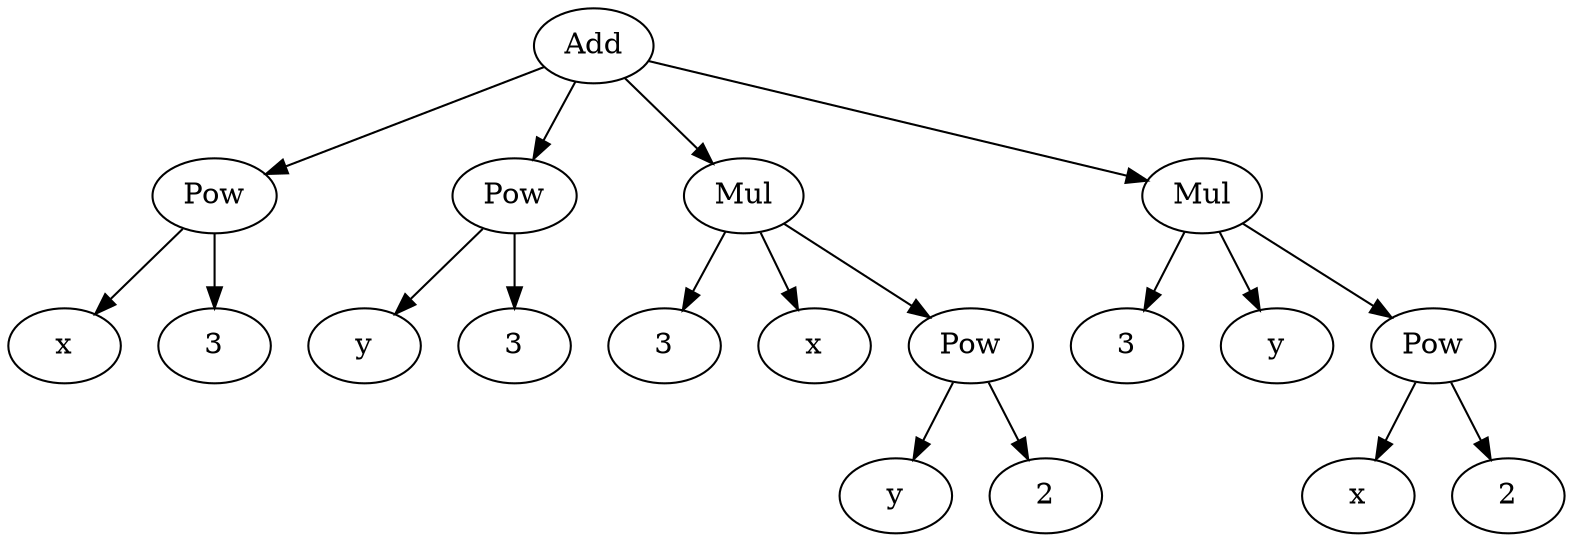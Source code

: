 digraph{

# Graph style
"ordering"="out"
"rankdir"="TD"

#########
# Nodes #
#########

"Add(Pow(Symbol(x), Integer(3)), Pow(Symbol(y), Integer(3)), Mul(Integer(3), Symbol(x), Pow(Symbol(y), Integer(2))), Mul(Integer(3), Pow(Symbol(x), Integer(2)), Symbol(y)))_()" ["color"="black", "label"="Add", "shape"="ellipse"];
"Pow(Symbol(x), Integer(3))_(0,)" ["color"="black", "label"="Pow", "shape"="ellipse"];
"Symbol(x)_(0, 0)" ["color"="black", "label"="x", "shape"="ellipse"];
"Integer(3)_(0, 1)" ["color"="black", "label"="3", "shape"="ellipse"];
"Pow(Symbol(y), Integer(3))_(1,)" ["color"="black", "label"="Pow", "shape"="ellipse"];
"Symbol(y)_(1, 0)" ["color"="black", "label"="y", "shape"="ellipse"];
"Integer(3)_(1, 1)" ["color"="black", "label"="3", "shape"="ellipse"];
"Mul(Integer(3), Symbol(x), Pow(Symbol(y), Integer(2)))_(2,)" ["color"="black", "label"="Mul", "shape"="ellipse"];
"Integer(3)_(2, 0)" ["color"="black", "label"="3", "shape"="ellipse"];
"Symbol(x)_(2, 1)" ["color"="black", "label"="x", "shape"="ellipse"];
"Pow(Symbol(y), Integer(2))_(2, 2)" ["color"="black", "label"="Pow", "shape"="ellipse"];
"Symbol(y)_(2, 2, 0)" ["color"="black", "label"="y", "shape"="ellipse"];
"Integer(2)_(2, 2, 1)" ["color"="black", "label"="2", "shape"="ellipse"];
"Mul(Integer(3), Pow(Symbol(x), Integer(2)), Symbol(y))_(3,)" ["color"="black", "label"="Mul", "shape"="ellipse"];
"Integer(3)_(3, 0)" ["color"="black", "label"="3", "shape"="ellipse"];
"Symbol(y)_(3, 1)" ["color"="black", "label"="y", "shape"="ellipse"];
"Pow(Symbol(x), Integer(2))_(3, 2)" ["color"="black", "label"="Pow", "shape"="ellipse"];
"Symbol(x)_(3, 2, 0)" ["color"="black", "label"="x", "shape"="ellipse"];
"Integer(2)_(3, 2, 1)" ["color"="black", "label"="2", "shape"="ellipse"];

#########
# Edges #
#########

"Add(Pow(Symbol(x), Integer(3)), Pow(Symbol(y), Integer(3)), Mul(Integer(3), Symbol(x), Pow(Symbol(y), Integer(2))), Mul(Integer(3), Pow(Symbol(x), Integer(2)), Symbol(y)))_()" -> "Pow(Symbol(x), Integer(3))_(0,)";
"Add(Pow(Symbol(x), Integer(3)), Pow(Symbol(y), Integer(3)), Mul(Integer(3), Symbol(x), Pow(Symbol(y), Integer(2))), Mul(Integer(3), Pow(Symbol(x), Integer(2)), Symbol(y)))_()" -> "Pow(Symbol(y), Integer(3))_(1,)";
"Add(Pow(Symbol(x), Integer(3)), Pow(Symbol(y), Integer(3)), Mul(Integer(3), Symbol(x), Pow(Symbol(y), Integer(2))), Mul(Integer(3), Pow(Symbol(x), Integer(2)), Symbol(y)))_()" -> "Mul(Integer(3), Symbol(x), Pow(Symbol(y), Integer(2)))_(2,)";
"Add(Pow(Symbol(x), Integer(3)), Pow(Symbol(y), Integer(3)), Mul(Integer(3), Symbol(x), Pow(Symbol(y), Integer(2))), Mul(Integer(3), Pow(Symbol(x), Integer(2)), Symbol(y)))_()" -> "Mul(Integer(3), Pow(Symbol(x), Integer(2)), Symbol(y))_(3,)";
"Pow(Symbol(x), Integer(3))_(0,)" -> "Symbol(x)_(0, 0)";
"Pow(Symbol(x), Integer(3))_(0,)" -> "Integer(3)_(0, 1)";
"Pow(Symbol(y), Integer(3))_(1,)" -> "Symbol(y)_(1, 0)";
"Pow(Symbol(y), Integer(3))_(1,)" -> "Integer(3)_(1, 1)";
"Mul(Integer(3), Symbol(x), Pow(Symbol(y), Integer(2)))_(2,)" -> "Integer(3)_(2, 0)";
"Mul(Integer(3), Symbol(x), Pow(Symbol(y), Integer(2)))_(2,)" -> "Symbol(x)_(2, 1)";
"Mul(Integer(3), Symbol(x), Pow(Symbol(y), Integer(2)))_(2,)" -> "Pow(Symbol(y), Integer(2))_(2, 2)";
"Pow(Symbol(y), Integer(2))_(2, 2)" -> "Symbol(y)_(2, 2, 0)";
"Pow(Symbol(y), Integer(2))_(2, 2)" -> "Integer(2)_(2, 2, 1)";
"Mul(Integer(3), Pow(Symbol(x), Integer(2)), Symbol(y))_(3,)" -> "Integer(3)_(3, 0)";
"Mul(Integer(3), Pow(Symbol(x), Integer(2)), Symbol(y))_(3,)" -> "Symbol(y)_(3, 1)";
"Mul(Integer(3), Pow(Symbol(x), Integer(2)), Symbol(y))_(3,)" -> "Pow(Symbol(x), Integer(2))_(3, 2)";
"Pow(Symbol(x), Integer(2))_(3, 2)" -> "Symbol(x)_(3, 2, 0)";
"Pow(Symbol(x), Integer(2))_(3, 2)" -> "Integer(2)_(3, 2, 1)";
}
